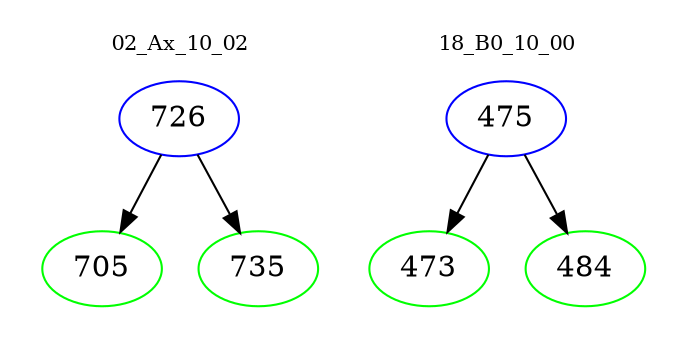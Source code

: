 digraph{
subgraph cluster_0 {
color = white
label = "02_Ax_10_02";
fontsize=10;
T0_726 [label="726", color="blue"]
T0_726 -> T0_705 [color="black"]
T0_705 [label="705", color="green"]
T0_726 -> T0_735 [color="black"]
T0_735 [label="735", color="green"]
}
subgraph cluster_1 {
color = white
label = "18_B0_10_00";
fontsize=10;
T1_475 [label="475", color="blue"]
T1_475 -> T1_473 [color="black"]
T1_473 [label="473", color="green"]
T1_475 -> T1_484 [color="black"]
T1_484 [label="484", color="green"]
}
}
